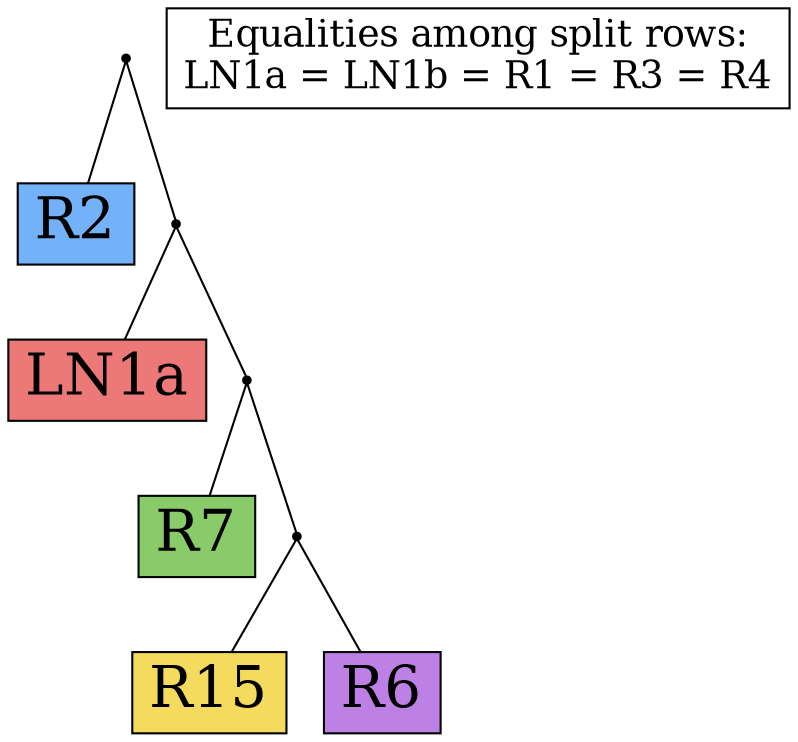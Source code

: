 digraph {
R2[label="R2",shape=box,style=filled,fontsize=28,fillcolor="#73B2F9"];
LN1a[label="LN1a",shape=box,style=filled,fontsize=28,fillcolor="#EC7877"];
R7[label="R7",shape=box,style=filled,fontsize=28,fillcolor="#8ACB69"];
R15[label="R15",shape=box,style=filled,fontsize=28,fillcolor="#F5DB5D"];
R6[label="R6",shape=box,style=filled,fontsize=28,fillcolor="#BD80E5"];
legend[label="Equalities among split rows:
LN1a = LN1b = R1 = R3 = R4
",shape=box,fontsize=18];
Int0[shape=point,style=filled,fillcolor=black,label=""];
Int0 -> R15[arrowhead=none];
Int0 -> R6[arrowhead=none];
Int1[shape=point,style=filled,fillcolor=black,label=""];
Int1 -> R7[arrowhead=none];
Int1 -> Int0[arrowhead=none];
Int2[shape=point,style=filled,fillcolor=black,label=""];
Int2 -> LN1a[arrowhead=none];
Int2 -> Int1[arrowhead=none];
Int3[shape=point,style=filled,fillcolor=black,label=""];
Int3 -> R2[arrowhead=none];
Int3 -> Int2[arrowhead=none];
}
